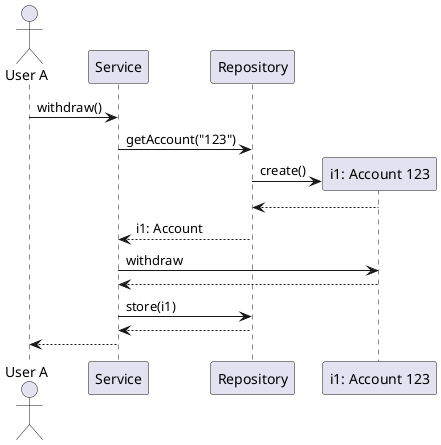 @startuml

actor "User A" as U1
participant "Service" as S
participant "Repository" as R

U1 -> S: withdraw()
S -> R: getAccount("123")
create   "i1: Account 123" as A1
R -> A1: create()
return
S <-- R: i1: Account
S -> A1: withdraw
return
S -> R: store(i1)
return
U1 <-- S:

@enduml